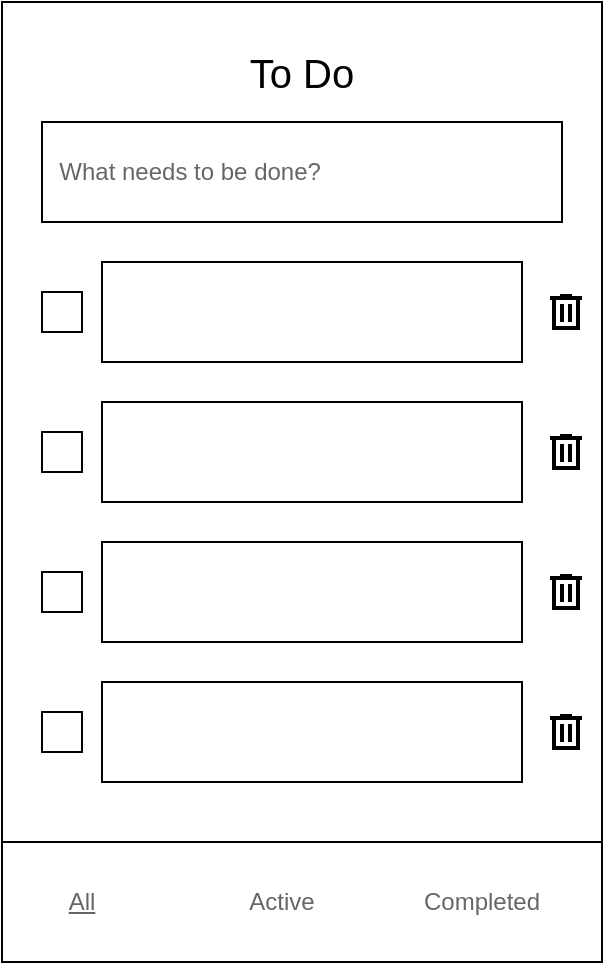 <mxfile version="20.2.3" type="github"><diagram id="nrRxOgo24Vs94pzyw3rk" name="Page-1"><mxGraphModel dx="916" dy="1161" grid="1" gridSize="10" guides="1" tooltips="1" connect="1" arrows="1" fold="1" page="1" pageScale="1" pageWidth="850" pageHeight="1100" math="0" shadow="0"><root><mxCell id="0"/><mxCell id="1" parent="0"/><mxCell id="gDsYJ67D82uHzGppnVQm-1" value="" style="rounded=0;whiteSpace=wrap;html=1;" parent="1" vertex="1"><mxGeometry x="220" y="280" width="300" height="480" as="geometry"/></mxCell><mxCell id="gDsYJ67D82uHzGppnVQm-2" value="&lt;font color=&quot;#666666&quot;&gt;&amp;nbsp; What needs to be done?&lt;/font&gt;" style="rounded=0;whiteSpace=wrap;html=1;align=left;" parent="1" vertex="1"><mxGeometry x="240" y="340" width="260" height="50" as="geometry"/></mxCell><mxCell id="gDsYJ67D82uHzGppnVQm-4" value="" style="whiteSpace=wrap;html=1;aspect=fixed;fontColor=#666666;" parent="1" vertex="1"><mxGeometry x="240" y="425" width="20" height="20" as="geometry"/></mxCell><mxCell id="gDsYJ67D82uHzGppnVQm-7" value="" style="rounded=0;whiteSpace=wrap;html=1;fontColor=#666666;" parent="1" vertex="1"><mxGeometry x="270" y="410" width="210" height="50" as="geometry"/></mxCell><mxCell id="gDsYJ67D82uHzGppnVQm-8" value="" style="whiteSpace=wrap;html=1;aspect=fixed;fontColor=#666666;" parent="1" vertex="1"><mxGeometry x="240" y="495" width="20" height="20" as="geometry"/></mxCell><mxCell id="gDsYJ67D82uHzGppnVQm-9" value="" style="rounded=0;whiteSpace=wrap;html=1;fontColor=#666666;" parent="1" vertex="1"><mxGeometry x="270" y="480" width="210" height="50" as="geometry"/></mxCell><mxCell id="gDsYJ67D82uHzGppnVQm-10" value="" style="whiteSpace=wrap;html=1;aspect=fixed;fontColor=#666666;" parent="1" vertex="1"><mxGeometry x="240" y="565" width="20" height="20" as="geometry"/></mxCell><mxCell id="gDsYJ67D82uHzGppnVQm-11" value="" style="rounded=0;whiteSpace=wrap;html=1;fontColor=#666666;" parent="1" vertex="1"><mxGeometry x="270" y="550" width="210" height="50" as="geometry"/></mxCell><mxCell id="gDsYJ67D82uHzGppnVQm-12" value="" style="shape=image;verticalLabelPosition=bottom;labelBackgroundColor=default;verticalAlign=top;aspect=fixed;imageAspect=0;image=data:image/svg+xml,PHN2ZyB4bWxucz0iaHR0cDovL3d3dy53My5vcmcvMjAwMC9zdmciIGZpbGw9Im5vbmUiIHZpZXdCb3g9IjAgMCAyNCAyNCIgaGVpZ2h0PSIyNCIgd2lkdGg9IjI0Ij4mI3hhOzxwYXRoIGZpbGw9ImJsYWNrIiBkPSJNNSAyMVY2SDRWNEg5VjNIMTVWNEgyMFY2SDE5VjIxSDVaTTcgMTlIMTdWNkg3VjE5Wk05IDE3SDExVjhIOVYxN1pNMTMgMTdIMTVWOEgxM1YxN1pNNyA2VjE5VjZaIi8+JiN4YTs8L3N2Zz4=;" parent="1" vertex="1"><mxGeometry x="490" y="423" width="24" height="24" as="geometry"/></mxCell><mxCell id="gDsYJ67D82uHzGppnVQm-14" value="" style="shape=image;verticalLabelPosition=bottom;labelBackgroundColor=default;verticalAlign=top;aspect=fixed;imageAspect=0;image=data:image/svg+xml,PHN2ZyB4bWxucz0iaHR0cDovL3d3dy53My5vcmcvMjAwMC9zdmciIGZpbGw9Im5vbmUiIHZpZXdCb3g9IjAgMCAyNCAyNCIgaGVpZ2h0PSIyNCIgd2lkdGg9IjI0Ij4mI3hhOzxwYXRoIGZpbGw9ImJsYWNrIiBkPSJNNSAyMVY2SDRWNEg5VjNIMTVWNEgyMFY2SDE5VjIxSDVaTTcgMTlIMTdWNkg3VjE5Wk05IDE3SDExVjhIOVYxN1pNMTMgMTdIMTVWOEgxM1YxN1pNNyA2VjE5VjZaIi8+JiN4YTs8L3N2Zz4=;" parent="1" vertex="1"><mxGeometry x="490" y="493" width="24" height="24" as="geometry"/></mxCell><mxCell id="gDsYJ67D82uHzGppnVQm-15" value="" style="shape=image;verticalLabelPosition=bottom;labelBackgroundColor=default;verticalAlign=top;aspect=fixed;imageAspect=0;image=data:image/svg+xml,PHN2ZyB4bWxucz0iaHR0cDovL3d3dy53My5vcmcvMjAwMC9zdmciIGZpbGw9Im5vbmUiIHZpZXdCb3g9IjAgMCAyNCAyNCIgaGVpZ2h0PSIyNCIgd2lkdGg9IjI0Ij4mI3hhOzxwYXRoIGZpbGw9ImJsYWNrIiBkPSJNNSAyMVY2SDRWNEg5VjNIMTVWNEgyMFY2SDE5VjIxSDVaTTcgMTlIMTdWNkg3VjE5Wk05IDE3SDExVjhIOVYxN1pNMTMgMTdIMTVWOEgxM1YxN1pNNyA2VjE5VjZaIi8+JiN4YTs8L3N2Zz4=;" parent="1" vertex="1"><mxGeometry x="490" y="563" width="24" height="24" as="geometry"/></mxCell><mxCell id="gDsYJ67D82uHzGppnVQm-16" value="" style="whiteSpace=wrap;html=1;aspect=fixed;fontColor=#666666;" parent="1" vertex="1"><mxGeometry x="240" y="635" width="20" height="20" as="geometry"/></mxCell><mxCell id="gDsYJ67D82uHzGppnVQm-17" value="" style="rounded=0;whiteSpace=wrap;html=1;fontColor=#666666;" parent="1" vertex="1"><mxGeometry x="270" y="620" width="210" height="50" as="geometry"/></mxCell><mxCell id="gDsYJ67D82uHzGppnVQm-18" value="" style="shape=image;verticalLabelPosition=bottom;labelBackgroundColor=default;verticalAlign=top;aspect=fixed;imageAspect=0;image=data:image/svg+xml,PHN2ZyB4bWxucz0iaHR0cDovL3d3dy53My5vcmcvMjAwMC9zdmciIGZpbGw9Im5vbmUiIHZpZXdCb3g9IjAgMCAyNCAyNCIgaGVpZ2h0PSIyNCIgd2lkdGg9IjI0Ij4mI3hhOzxwYXRoIGZpbGw9ImJsYWNrIiBkPSJNNSAyMVY2SDRWNEg5VjNIMTVWNEgyMFY2SDE5VjIxSDVaTTcgMTlIMTdWNkg3VjE5Wk05IDE3SDExVjhIOVYxN1pNMTMgMTdIMTVWOEgxM1YxN1pNNyA2VjE5VjZaIi8+JiN4YTs8L3N2Zz4=;" parent="1" vertex="1"><mxGeometry x="490" y="633" width="24" height="24" as="geometry"/></mxCell><mxCell id="gDsYJ67D82uHzGppnVQm-20" value="" style="rounded=0;whiteSpace=wrap;html=1;fontColor=#666666;" parent="1" vertex="1"><mxGeometry x="220" y="700" width="300" height="60" as="geometry"/></mxCell><mxCell id="gDsYJ67D82uHzGppnVQm-21" value="All" style="text;html=1;strokeColor=none;fillColor=none;align=center;verticalAlign=middle;whiteSpace=wrap;rounded=0;fontColor=#666666;fontStyle=4" parent="1" vertex="1"><mxGeometry x="230" y="715" width="60" height="30" as="geometry"/></mxCell><mxCell id="gDsYJ67D82uHzGppnVQm-22" value="Active" style="text;html=1;strokeColor=none;fillColor=none;align=center;verticalAlign=middle;whiteSpace=wrap;rounded=0;fontColor=#666666;" parent="1" vertex="1"><mxGeometry x="330" y="715" width="60" height="30" as="geometry"/></mxCell><mxCell id="gDsYJ67D82uHzGppnVQm-23" value="Completed" style="text;html=1;strokeColor=none;fillColor=none;align=center;verticalAlign=middle;whiteSpace=wrap;rounded=0;fontColor=#666666;" parent="1" vertex="1"><mxGeometry x="430" y="715" width="60" height="30" as="geometry"/></mxCell><mxCell id="gDsYJ67D82uHzGppnVQm-24" value="To Do" style="text;html=1;strokeColor=none;fillColor=none;align=center;verticalAlign=middle;whiteSpace=wrap;rounded=0;fontColor=#000000;fontStyle=0;fontSize=20;" parent="1" vertex="1"><mxGeometry x="340" y="300" width="60" height="30" as="geometry"/></mxCell></root></mxGraphModel></diagram></mxfile>